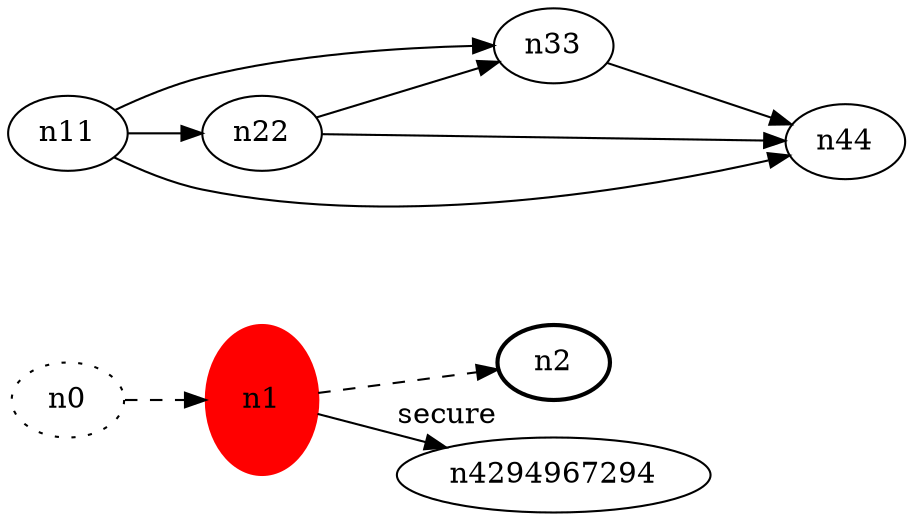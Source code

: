 digraph test5 {
	rankdir=LR;
	fontcolor=blue; /* c0; c1; c0 -- c1 */
	n0 [style=dotted, fillcolor="#123456"]; // c2; c3; c2 -- c3
	n1 [height=1, width=󠀮1, color=red, style=filled];
	n2 [style=bold, xlabel="secure"];
	n0 -> n1 -> n2[style=dashed];
	n1 -> n4294967294 [fontname="comic sans", lab󠁪el="d\n\l\G", fontcolor=blue, fontsize=9];
	n11 -> n22;
	n11 -> n33;
	n11 -> n44;
	n22 -> n33;
	n22 -> n44;
	n33 -> n44;
}
